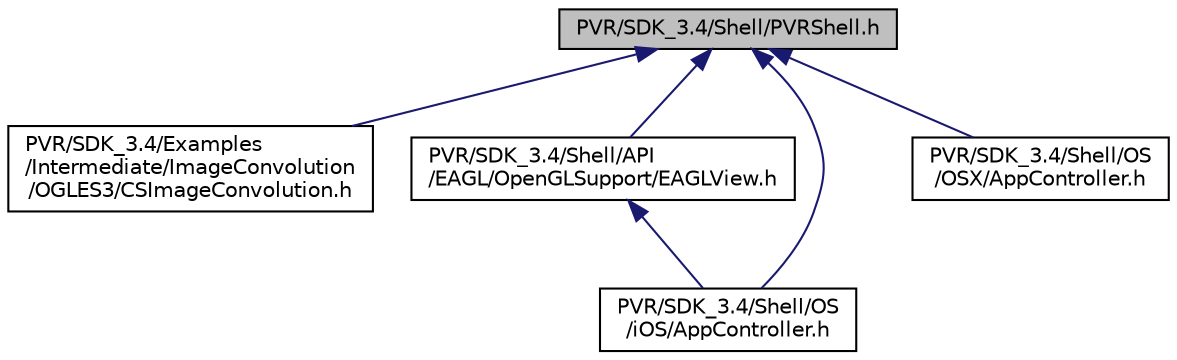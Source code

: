 digraph "PVR/SDK_3.4/Shell/PVRShell.h"
{
  edge [fontname="Helvetica",fontsize="10",labelfontname="Helvetica",labelfontsize="10"];
  node [fontname="Helvetica",fontsize="10",shape=record];
  Node1 [label="PVR/SDK_3.4/Shell/PVRShell.h",height=0.2,width=0.4,color="black", fillcolor="grey75", style="filled", fontcolor="black"];
  Node1 -> Node2 [dir="back",color="midnightblue",fontsize="10",style="solid",fontname="Helvetica"];
  Node2 [label="PVR/SDK_3.4/Examples\l/Intermediate/ImageConvolution\l/OGLES3/CSImageConvolution.h",height=0.2,width=0.4,color="black", fillcolor="white", style="filled",URL="$_c_s_image_convolution_8h_source.html"];
  Node1 -> Node3 [dir="back",color="midnightblue",fontsize="10",style="solid",fontname="Helvetica"];
  Node3 [label="PVR/SDK_3.4/Shell/API\l/EAGL/OpenGLSupport/EAGLView.h",height=0.2,width=0.4,color="black", fillcolor="white", style="filled",URL="$_e_a_g_l_view_8h.html",tooltip="Provides an EAGL surface to write an OpenGL scene into. "];
  Node3 -> Node4 [dir="back",color="midnightblue",fontsize="10",style="solid",fontname="Helvetica"];
  Node4 [label="PVR/SDK_3.4/Shell/OS\l/iOS/AppController.h",height=0.2,width=0.4,color="black", fillcolor="white", style="filled",URL="$i_o_s_2_app_controller_8h.html",tooltip="Main controller for iOS apps. Manages the high-level tasks of the application such as bringing the vi..."];
  Node1 -> Node4 [dir="back",color="midnightblue",fontsize="10",style="solid",fontname="Helvetica"];
  Node1 -> Node5 [dir="back",color="midnightblue",fontsize="10",style="solid",fontname="Helvetica"];
  Node5 [label="PVR/SDK_3.4/Shell/OS\l/OSX/AppController.h",height=0.2,width=0.4,color="black", fillcolor="white", style="filled",URL="$_o_s_x_2_app_controller_8h.html",tooltip="Main controller for OSX apps. Manages the high-level tasks of the application such as bringing the vi..."];
}
